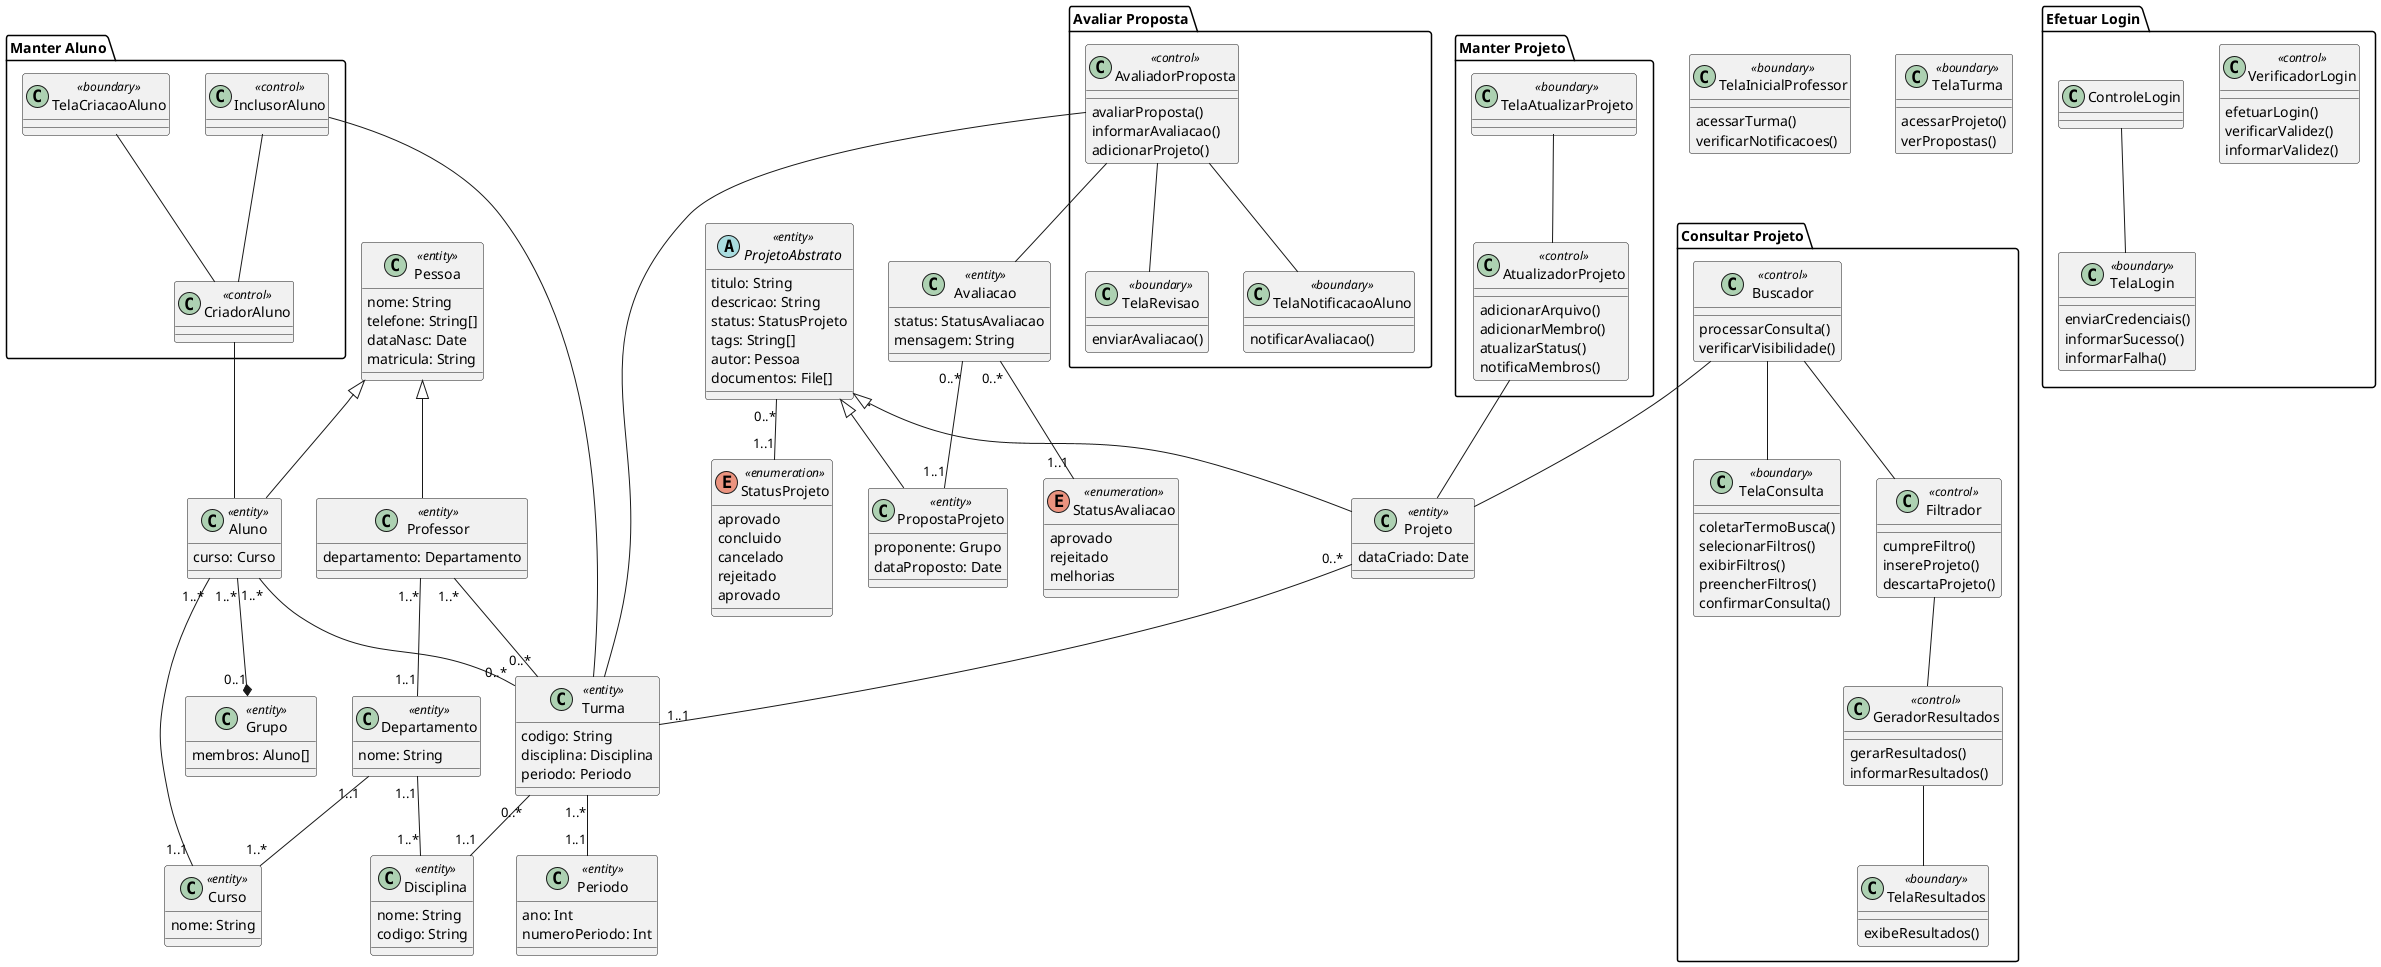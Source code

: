 @startuml
class Pessoa <<entity>> {
  nome: String
  telefone: String[]
  dataNasc: Date
  matricula: String
}

class Departamento <<entity>> {
  nome: String
}

class Disciplina <<entity>> {
  nome: String
  codigo: String
}

class Curso <<entity>> {
  nome: String
}

class Professor <<entity>> {
  departamento: Departamento
}

class Aluno <<entity>> {
  curso: Curso
}

class Grupo <<entity>> {
  membros: Aluno[]
}

enum StatusProjeto <<enumeration>> {
  aprovado
  concluido
  cancelado
  rejeitado
  aprovado
}

abstract class ProjetoAbstrato <<entity>> {
  titulo: String
  descricao: String
  status: StatusProjeto
  tags: String[]
  autor: Pessoa
  documentos: File[]
}

class Projeto <<entity>> {
  dataCriado: Date
}

class Turma <<entity>> {
  codigo: String
  disciplina: Disciplina
  periodo: Periodo
}

class Periodo <<entity>> {
  ano: Int
  numeroPeriodo: Int
}

class PropostaProjeto <<entity>> {
  proponente: Grupo
  dataProposto: Date
}

class Avaliacao <<entity>> {
  status: StatusAvaliacao
  mensagem: String
}

enum StatusAvaliacao <<enumeration>> {
  aprovado
  rejeitado
  melhorias
}

Avaliacao "0..*" -- "1..1" StatusAvaliacao
Avaliacao "0..*" -- "1..1" PropostaProjeto

Pessoa <|-- Professor
Pessoa <|-- Aluno

Aluno "1..*" --* "0..1" Grupo 
Aluno "1..*" -- "0..*" Turma
Aluno "1..*" -- "1..1" Curso

Professor "1..*" -- "1..1" Departamento
Professor "1..*" -- "0..*" Turma

Departamento "1..1" -- "1..*" Disciplina
Departamento "1..1" -- "1..*" Curso

Turma "1..*" -- "1..1" Periodo
Turma "0..*" -- "1..1" Disciplina

ProjetoAbstrato <|-- Projeto
ProjetoAbstrato <|-- PropostaProjeto

ProjetoAbstrato "0..*" -- "1..1" StatusProjeto
Projeto "0..*" -- "1..1" Turma

class TelaInicialProfessor <<boundary>> {
  acessarTurma()
  verificarNotificacoes()
}

class TelaTurma <<boundary>> {
  acessarProjeto()
  verPropostas()
}

package "Manter Aluno" {
  class TelaCriacaoAluno <<boundary>> {}
  class CriadorAluno <<control>> {}
  class InclusorAluno <<control>> {}

  TelaCriacaoAluno -- CriadorAluno
  InclusorAluno -- Turma
  CriadorAluno -- Aluno
  InclusorAluno -- CriadorAluno
}

package "Manter Projeto" {
  class TelaAtualizarProjeto <<boundary>> {
  }

  class AtualizadorProjeto <<control>> {
    adicionarArquivo()
    adicionarMembro()
    atualizarStatus()
    notificaMembros()
  }

  AtualizadorProjeto -- Projeto
  TelaAtualizarProjeto -- AtualizadorProjeto
}

package "Consultar Projeto" {
  class TelaConsulta <<boundary>> {
    coletarTermoBusca()
    selecionarFiltros()
    exibirFiltros()
    preencherFiltros()
    confirmarConsulta()
  }
  class TelaResultados <<boundary>> {
    exibeResultados()
  }
  class Buscador <<control>> {
    processarConsulta()
    verificarVisibilidade()
  }

  class Filtrador <<control>> {
    cumpreFiltro()
    insereProjeto()
    descartaProjeto()
  }

  class GeradorResultados <<control>> {
    gerarResultados()
    informarResultados()
  }

  Buscador -- Filtrador
  Filtrador -- GeradorResultados
  Buscador -- TelaConsulta
  Buscador -- Projeto
  GeradorResultados -- TelaResultados
}

package "Avaliar Proposta" {
  class TelaRevisao <<boundary>> {
    enviarAvaliacao()
  }

  class AvaliadorProposta <<control>> {
    avaliarProposta()
    informarAvaliacao()
    adicionarProjeto()
  }

  class TelaNotificacaoAluno <<boundary>> {
    notificarAvaliacao()
  }

  AvaliadorProposta -- TelaRevisao
  AvaliadorProposta -- Turma
  AvaliadorProposta -- Avaliacao
  AvaliadorProposta -- TelaNotificacaoAluno
}

package "Efetuar Login" {
  class TelaLogin <<boundary>> {
    enviarCredenciais()
    informarSucesso()
    informarFalha()
  }

  class VerificadorLogin <<control>> {
    efetuarLogin()
    verificarValidez()
    informarValidez()
  }

  ControleLogin -- TelaLogin
}

@enduml
